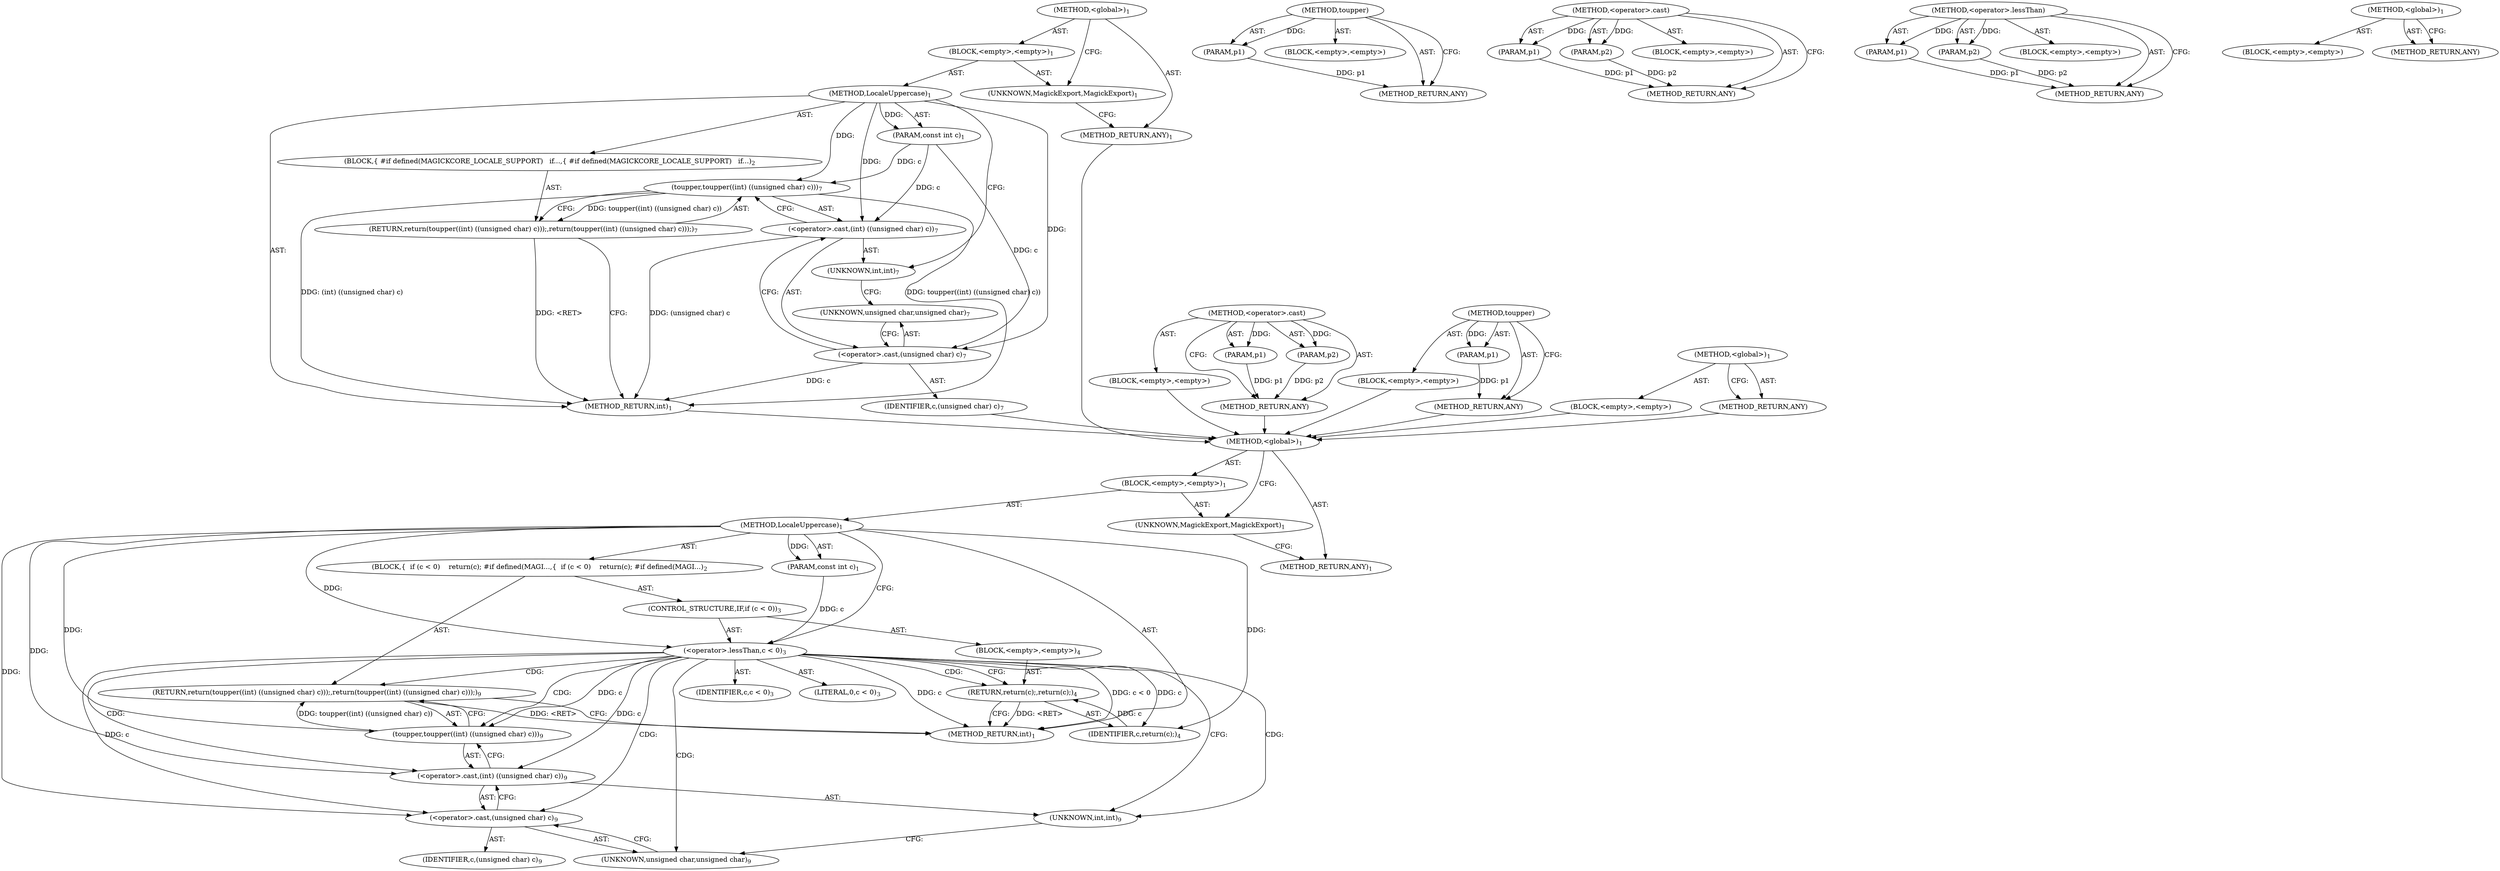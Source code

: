 digraph "&lt;global&gt;" {
vulnerable_6 [label=<(METHOD,&lt;global&gt;)<SUB>1</SUB>>];
vulnerable_7 [label=<(BLOCK,&lt;empty&gt;,&lt;empty&gt;)<SUB>1</SUB>>];
vulnerable_8 [label=<(UNKNOWN,MagickExport,MagickExport)<SUB>1</SUB>>];
vulnerable_9 [label=<(METHOD,LocaleUppercase)<SUB>1</SUB>>];
vulnerable_10 [label=<(PARAM,const int c)<SUB>1</SUB>>];
vulnerable_11 [label=<(BLOCK,{
 #if defined(MAGICKCORE_LOCALE_SUPPORT)
   if...,{
 #if defined(MAGICKCORE_LOCALE_SUPPORT)
   if...)<SUB>2</SUB>>];
vulnerable_12 [label=<(RETURN,return(toupper((int) ((unsigned char) c)));,return(toupper((int) ((unsigned char) c)));)<SUB>7</SUB>>];
vulnerable_13 [label=<(toupper,toupper((int) ((unsigned char) c)))<SUB>7</SUB>>];
vulnerable_14 [label=<(&lt;operator&gt;.cast,(int) ((unsigned char) c))<SUB>7</SUB>>];
vulnerable_15 [label=<(UNKNOWN,int,int)<SUB>7</SUB>>];
vulnerable_16 [label=<(&lt;operator&gt;.cast,(unsigned char) c)<SUB>7</SUB>>];
vulnerable_17 [label=<(UNKNOWN,unsigned char,unsigned char)<SUB>7</SUB>>];
vulnerable_18 [label=<(IDENTIFIER,c,(unsigned char) c)<SUB>7</SUB>>];
vulnerable_19 [label=<(METHOD_RETURN,int)<SUB>1</SUB>>];
vulnerable_21 [label=<(METHOD_RETURN,ANY)<SUB>1</SUB>>];
vulnerable_40 [label=<(METHOD,&lt;operator&gt;.cast)>];
vulnerable_41 [label=<(PARAM,p1)>];
vulnerable_42 [label=<(PARAM,p2)>];
vulnerable_43 [label=<(BLOCK,&lt;empty&gt;,&lt;empty&gt;)>];
vulnerable_44 [label=<(METHOD_RETURN,ANY)>];
vulnerable_36 [label=<(METHOD,toupper)>];
vulnerable_37 [label=<(PARAM,p1)>];
vulnerable_38 [label=<(BLOCK,&lt;empty&gt;,&lt;empty&gt;)>];
vulnerable_39 [label=<(METHOD_RETURN,ANY)>];
vulnerable_30 [label=<(METHOD,&lt;global&gt;)<SUB>1</SUB>>];
vulnerable_31 [label=<(BLOCK,&lt;empty&gt;,&lt;empty&gt;)>];
vulnerable_32 [label=<(METHOD_RETURN,ANY)>];
fixed_6 [label=<(METHOD,&lt;global&gt;)<SUB>1</SUB>>];
fixed_7 [label=<(BLOCK,&lt;empty&gt;,&lt;empty&gt;)<SUB>1</SUB>>];
fixed_8 [label=<(UNKNOWN,MagickExport,MagickExport)<SUB>1</SUB>>];
fixed_9 [label=<(METHOD,LocaleUppercase)<SUB>1</SUB>>];
fixed_10 [label=<(PARAM,const int c)<SUB>1</SUB>>];
fixed_11 [label=<(BLOCK,{
  if (c &lt; 0)
    return(c);
 #if defined(MAGI...,{
  if (c &lt; 0)
    return(c);
 #if defined(MAGI...)<SUB>2</SUB>>];
fixed_12 [label=<(CONTROL_STRUCTURE,IF,if (c &lt; 0))<SUB>3</SUB>>];
fixed_13 [label=<(&lt;operator&gt;.lessThan,c &lt; 0)<SUB>3</SUB>>];
fixed_14 [label=<(IDENTIFIER,c,c &lt; 0)<SUB>3</SUB>>];
fixed_15 [label=<(LITERAL,0,c &lt; 0)<SUB>3</SUB>>];
fixed_16 [label=<(BLOCK,&lt;empty&gt;,&lt;empty&gt;)<SUB>4</SUB>>];
fixed_17 [label=<(RETURN,return(c);,return(c);)<SUB>4</SUB>>];
fixed_18 [label=<(IDENTIFIER,c,return(c);)<SUB>4</SUB>>];
fixed_19 [label=<(RETURN,return(toupper((int) ((unsigned char) c)));,return(toupper((int) ((unsigned char) c)));)<SUB>9</SUB>>];
fixed_20 [label=<(toupper,toupper((int) ((unsigned char) c)))<SUB>9</SUB>>];
fixed_21 [label=<(&lt;operator&gt;.cast,(int) ((unsigned char) c))<SUB>9</SUB>>];
fixed_22 [label=<(UNKNOWN,int,int)<SUB>9</SUB>>];
fixed_23 [label=<(&lt;operator&gt;.cast,(unsigned char) c)<SUB>9</SUB>>];
fixed_24 [label=<(UNKNOWN,unsigned char,unsigned char)<SUB>9</SUB>>];
fixed_25 [label=<(IDENTIFIER,c,(unsigned char) c)<SUB>9</SUB>>];
fixed_26 [label=<(METHOD_RETURN,int)<SUB>1</SUB>>];
fixed_28 [label=<(METHOD_RETURN,ANY)<SUB>1</SUB>>];
fixed_48 [label=<(METHOD,toupper)>];
fixed_49 [label=<(PARAM,p1)>];
fixed_50 [label=<(BLOCK,&lt;empty&gt;,&lt;empty&gt;)>];
fixed_51 [label=<(METHOD_RETURN,ANY)>];
fixed_52 [label=<(METHOD,&lt;operator&gt;.cast)>];
fixed_53 [label=<(PARAM,p1)>];
fixed_54 [label=<(PARAM,p2)>];
fixed_55 [label=<(BLOCK,&lt;empty&gt;,&lt;empty&gt;)>];
fixed_56 [label=<(METHOD_RETURN,ANY)>];
fixed_43 [label=<(METHOD,&lt;operator&gt;.lessThan)>];
fixed_44 [label=<(PARAM,p1)>];
fixed_45 [label=<(PARAM,p2)>];
fixed_46 [label=<(BLOCK,&lt;empty&gt;,&lt;empty&gt;)>];
fixed_47 [label=<(METHOD_RETURN,ANY)>];
fixed_37 [label=<(METHOD,&lt;global&gt;)<SUB>1</SUB>>];
fixed_38 [label=<(BLOCK,&lt;empty&gt;,&lt;empty&gt;)>];
fixed_39 [label=<(METHOD_RETURN,ANY)>];
vulnerable_6 -> vulnerable_7  [key=0, label="AST: "];
vulnerable_6 -> vulnerable_21  [key=0, label="AST: "];
vulnerable_6 -> vulnerable_8  [key=0, label="CFG: "];
vulnerable_7 -> vulnerable_8  [key=0, label="AST: "];
vulnerable_7 -> vulnerable_9  [key=0, label="AST: "];
vulnerable_8 -> vulnerable_21  [key=0, label="CFG: "];
vulnerable_9 -> vulnerable_10  [key=0, label="AST: "];
vulnerable_9 -> vulnerable_10  [key=1, label="DDG: "];
vulnerable_9 -> vulnerable_11  [key=0, label="AST: "];
vulnerable_9 -> vulnerable_19  [key=0, label="AST: "];
vulnerable_9 -> vulnerable_15  [key=0, label="CFG: "];
vulnerable_9 -> vulnerable_13  [key=0, label="DDG: "];
vulnerable_9 -> vulnerable_14  [key=0, label="DDG: "];
vulnerable_9 -> vulnerable_16  [key=0, label="DDG: "];
vulnerable_10 -> vulnerable_13  [key=0, label="DDG: c"];
vulnerable_10 -> vulnerable_14  [key=0, label="DDG: c"];
vulnerable_10 -> vulnerable_16  [key=0, label="DDG: c"];
vulnerable_11 -> vulnerable_12  [key=0, label="AST: "];
vulnerable_12 -> vulnerable_13  [key=0, label="AST: "];
vulnerable_12 -> vulnerable_19  [key=0, label="CFG: "];
vulnerable_12 -> vulnerable_19  [key=1, label="DDG: &lt;RET&gt;"];
vulnerable_13 -> vulnerable_14  [key=0, label="AST: "];
vulnerable_13 -> vulnerable_12  [key=0, label="CFG: "];
vulnerable_13 -> vulnerable_12  [key=1, label="DDG: toupper((int) ((unsigned char) c))"];
vulnerable_13 -> vulnerable_19  [key=0, label="DDG: (int) ((unsigned char) c)"];
vulnerable_13 -> vulnerable_19  [key=1, label="DDG: toupper((int) ((unsigned char) c))"];
vulnerable_14 -> vulnerable_15  [key=0, label="AST: "];
vulnerable_14 -> vulnerable_16  [key=0, label="AST: "];
vulnerable_14 -> vulnerable_13  [key=0, label="CFG: "];
vulnerable_14 -> vulnerable_19  [key=0, label="DDG: (unsigned char) c"];
vulnerable_15 -> vulnerable_17  [key=0, label="CFG: "];
vulnerable_16 -> vulnerable_17  [key=0, label="AST: "];
vulnerable_16 -> vulnerable_18  [key=0, label="AST: "];
vulnerable_16 -> vulnerable_14  [key=0, label="CFG: "];
vulnerable_16 -> vulnerable_19  [key=0, label="DDG: c"];
vulnerable_17 -> vulnerable_16  [key=0, label="CFG: "];
vulnerable_18 -> fixed_6  [key=0];
vulnerable_19 -> fixed_6  [key=0];
vulnerable_21 -> fixed_6  [key=0];
vulnerable_40 -> vulnerable_41  [key=0, label="AST: "];
vulnerable_40 -> vulnerable_41  [key=1, label="DDG: "];
vulnerable_40 -> vulnerable_43  [key=0, label="AST: "];
vulnerable_40 -> vulnerable_42  [key=0, label="AST: "];
vulnerable_40 -> vulnerable_42  [key=1, label="DDG: "];
vulnerable_40 -> vulnerable_44  [key=0, label="AST: "];
vulnerable_40 -> vulnerable_44  [key=1, label="CFG: "];
vulnerable_41 -> vulnerable_44  [key=0, label="DDG: p1"];
vulnerable_42 -> vulnerable_44  [key=0, label="DDG: p2"];
vulnerable_43 -> fixed_6  [key=0];
vulnerable_44 -> fixed_6  [key=0];
vulnerable_36 -> vulnerable_37  [key=0, label="AST: "];
vulnerable_36 -> vulnerable_37  [key=1, label="DDG: "];
vulnerable_36 -> vulnerable_38  [key=0, label="AST: "];
vulnerable_36 -> vulnerable_39  [key=0, label="AST: "];
vulnerable_36 -> vulnerable_39  [key=1, label="CFG: "];
vulnerable_37 -> vulnerable_39  [key=0, label="DDG: p1"];
vulnerable_38 -> fixed_6  [key=0];
vulnerable_39 -> fixed_6  [key=0];
vulnerable_30 -> vulnerable_31  [key=0, label="AST: "];
vulnerable_30 -> vulnerable_32  [key=0, label="AST: "];
vulnerable_30 -> vulnerable_32  [key=1, label="CFG: "];
vulnerable_31 -> fixed_6  [key=0];
vulnerable_32 -> fixed_6  [key=0];
fixed_6 -> fixed_7  [key=0, label="AST: "];
fixed_6 -> fixed_28  [key=0, label="AST: "];
fixed_6 -> fixed_8  [key=0, label="CFG: "];
fixed_7 -> fixed_8  [key=0, label="AST: "];
fixed_7 -> fixed_9  [key=0, label="AST: "];
fixed_8 -> fixed_28  [key=0, label="CFG: "];
fixed_9 -> fixed_10  [key=0, label="AST: "];
fixed_9 -> fixed_10  [key=1, label="DDG: "];
fixed_9 -> fixed_11  [key=0, label="AST: "];
fixed_9 -> fixed_26  [key=0, label="AST: "];
fixed_9 -> fixed_13  [key=0, label="CFG: "];
fixed_9 -> fixed_13  [key=1, label="DDG: "];
fixed_9 -> fixed_20  [key=0, label="DDG: "];
fixed_9 -> fixed_18  [key=0, label="DDG: "];
fixed_9 -> fixed_21  [key=0, label="DDG: "];
fixed_9 -> fixed_23  [key=0, label="DDG: "];
fixed_10 -> fixed_13  [key=0, label="DDG: c"];
fixed_11 -> fixed_12  [key=0, label="AST: "];
fixed_11 -> fixed_19  [key=0, label="AST: "];
fixed_12 -> fixed_13  [key=0, label="AST: "];
fixed_12 -> fixed_16  [key=0, label="AST: "];
fixed_13 -> fixed_14  [key=0, label="AST: "];
fixed_13 -> fixed_15  [key=0, label="AST: "];
fixed_13 -> fixed_22  [key=0, label="CFG: "];
fixed_13 -> fixed_22  [key=1, label="CDG: "];
fixed_13 -> fixed_17  [key=0, label="CFG: "];
fixed_13 -> fixed_17  [key=1, label="CDG: "];
fixed_13 -> fixed_26  [key=0, label="DDG: c"];
fixed_13 -> fixed_26  [key=1, label="DDG: c &lt; 0"];
fixed_13 -> fixed_20  [key=0, label="DDG: c"];
fixed_13 -> fixed_20  [key=1, label="CDG: "];
fixed_13 -> fixed_18  [key=0, label="DDG: c"];
fixed_13 -> fixed_21  [key=0, label="DDG: c"];
fixed_13 -> fixed_21  [key=1, label="CDG: "];
fixed_13 -> fixed_23  [key=0, label="DDG: c"];
fixed_13 -> fixed_23  [key=1, label="CDG: "];
fixed_13 -> fixed_24  [key=0, label="CDG: "];
fixed_13 -> fixed_19  [key=0, label="CDG: "];
fixed_16 -> fixed_17  [key=0, label="AST: "];
fixed_17 -> fixed_18  [key=0, label="AST: "];
fixed_17 -> fixed_26  [key=0, label="CFG: "];
fixed_17 -> fixed_26  [key=1, label="DDG: &lt;RET&gt;"];
fixed_18 -> fixed_17  [key=0, label="DDG: c"];
fixed_19 -> fixed_20  [key=0, label="AST: "];
fixed_19 -> fixed_26  [key=0, label="CFG: "];
fixed_19 -> fixed_26  [key=1, label="DDG: &lt;RET&gt;"];
fixed_20 -> fixed_21  [key=0, label="AST: "];
fixed_20 -> fixed_19  [key=0, label="CFG: "];
fixed_20 -> fixed_19  [key=1, label="DDG: toupper((int) ((unsigned char) c))"];
fixed_21 -> fixed_22  [key=0, label="AST: "];
fixed_21 -> fixed_23  [key=0, label="AST: "];
fixed_21 -> fixed_20  [key=0, label="CFG: "];
fixed_22 -> fixed_24  [key=0, label="CFG: "];
fixed_23 -> fixed_24  [key=0, label="AST: "];
fixed_23 -> fixed_25  [key=0, label="AST: "];
fixed_23 -> fixed_21  [key=0, label="CFG: "];
fixed_24 -> fixed_23  [key=0, label="CFG: "];
fixed_48 -> fixed_49  [key=0, label="AST: "];
fixed_48 -> fixed_49  [key=1, label="DDG: "];
fixed_48 -> fixed_50  [key=0, label="AST: "];
fixed_48 -> fixed_51  [key=0, label="AST: "];
fixed_48 -> fixed_51  [key=1, label="CFG: "];
fixed_49 -> fixed_51  [key=0, label="DDG: p1"];
fixed_52 -> fixed_53  [key=0, label="AST: "];
fixed_52 -> fixed_53  [key=1, label="DDG: "];
fixed_52 -> fixed_55  [key=0, label="AST: "];
fixed_52 -> fixed_54  [key=0, label="AST: "];
fixed_52 -> fixed_54  [key=1, label="DDG: "];
fixed_52 -> fixed_56  [key=0, label="AST: "];
fixed_52 -> fixed_56  [key=1, label="CFG: "];
fixed_53 -> fixed_56  [key=0, label="DDG: p1"];
fixed_54 -> fixed_56  [key=0, label="DDG: p2"];
fixed_43 -> fixed_44  [key=0, label="AST: "];
fixed_43 -> fixed_44  [key=1, label="DDG: "];
fixed_43 -> fixed_46  [key=0, label="AST: "];
fixed_43 -> fixed_45  [key=0, label="AST: "];
fixed_43 -> fixed_45  [key=1, label="DDG: "];
fixed_43 -> fixed_47  [key=0, label="AST: "];
fixed_43 -> fixed_47  [key=1, label="CFG: "];
fixed_44 -> fixed_47  [key=0, label="DDG: p1"];
fixed_45 -> fixed_47  [key=0, label="DDG: p2"];
fixed_37 -> fixed_38  [key=0, label="AST: "];
fixed_37 -> fixed_39  [key=0, label="AST: "];
fixed_37 -> fixed_39  [key=1, label="CFG: "];
}
